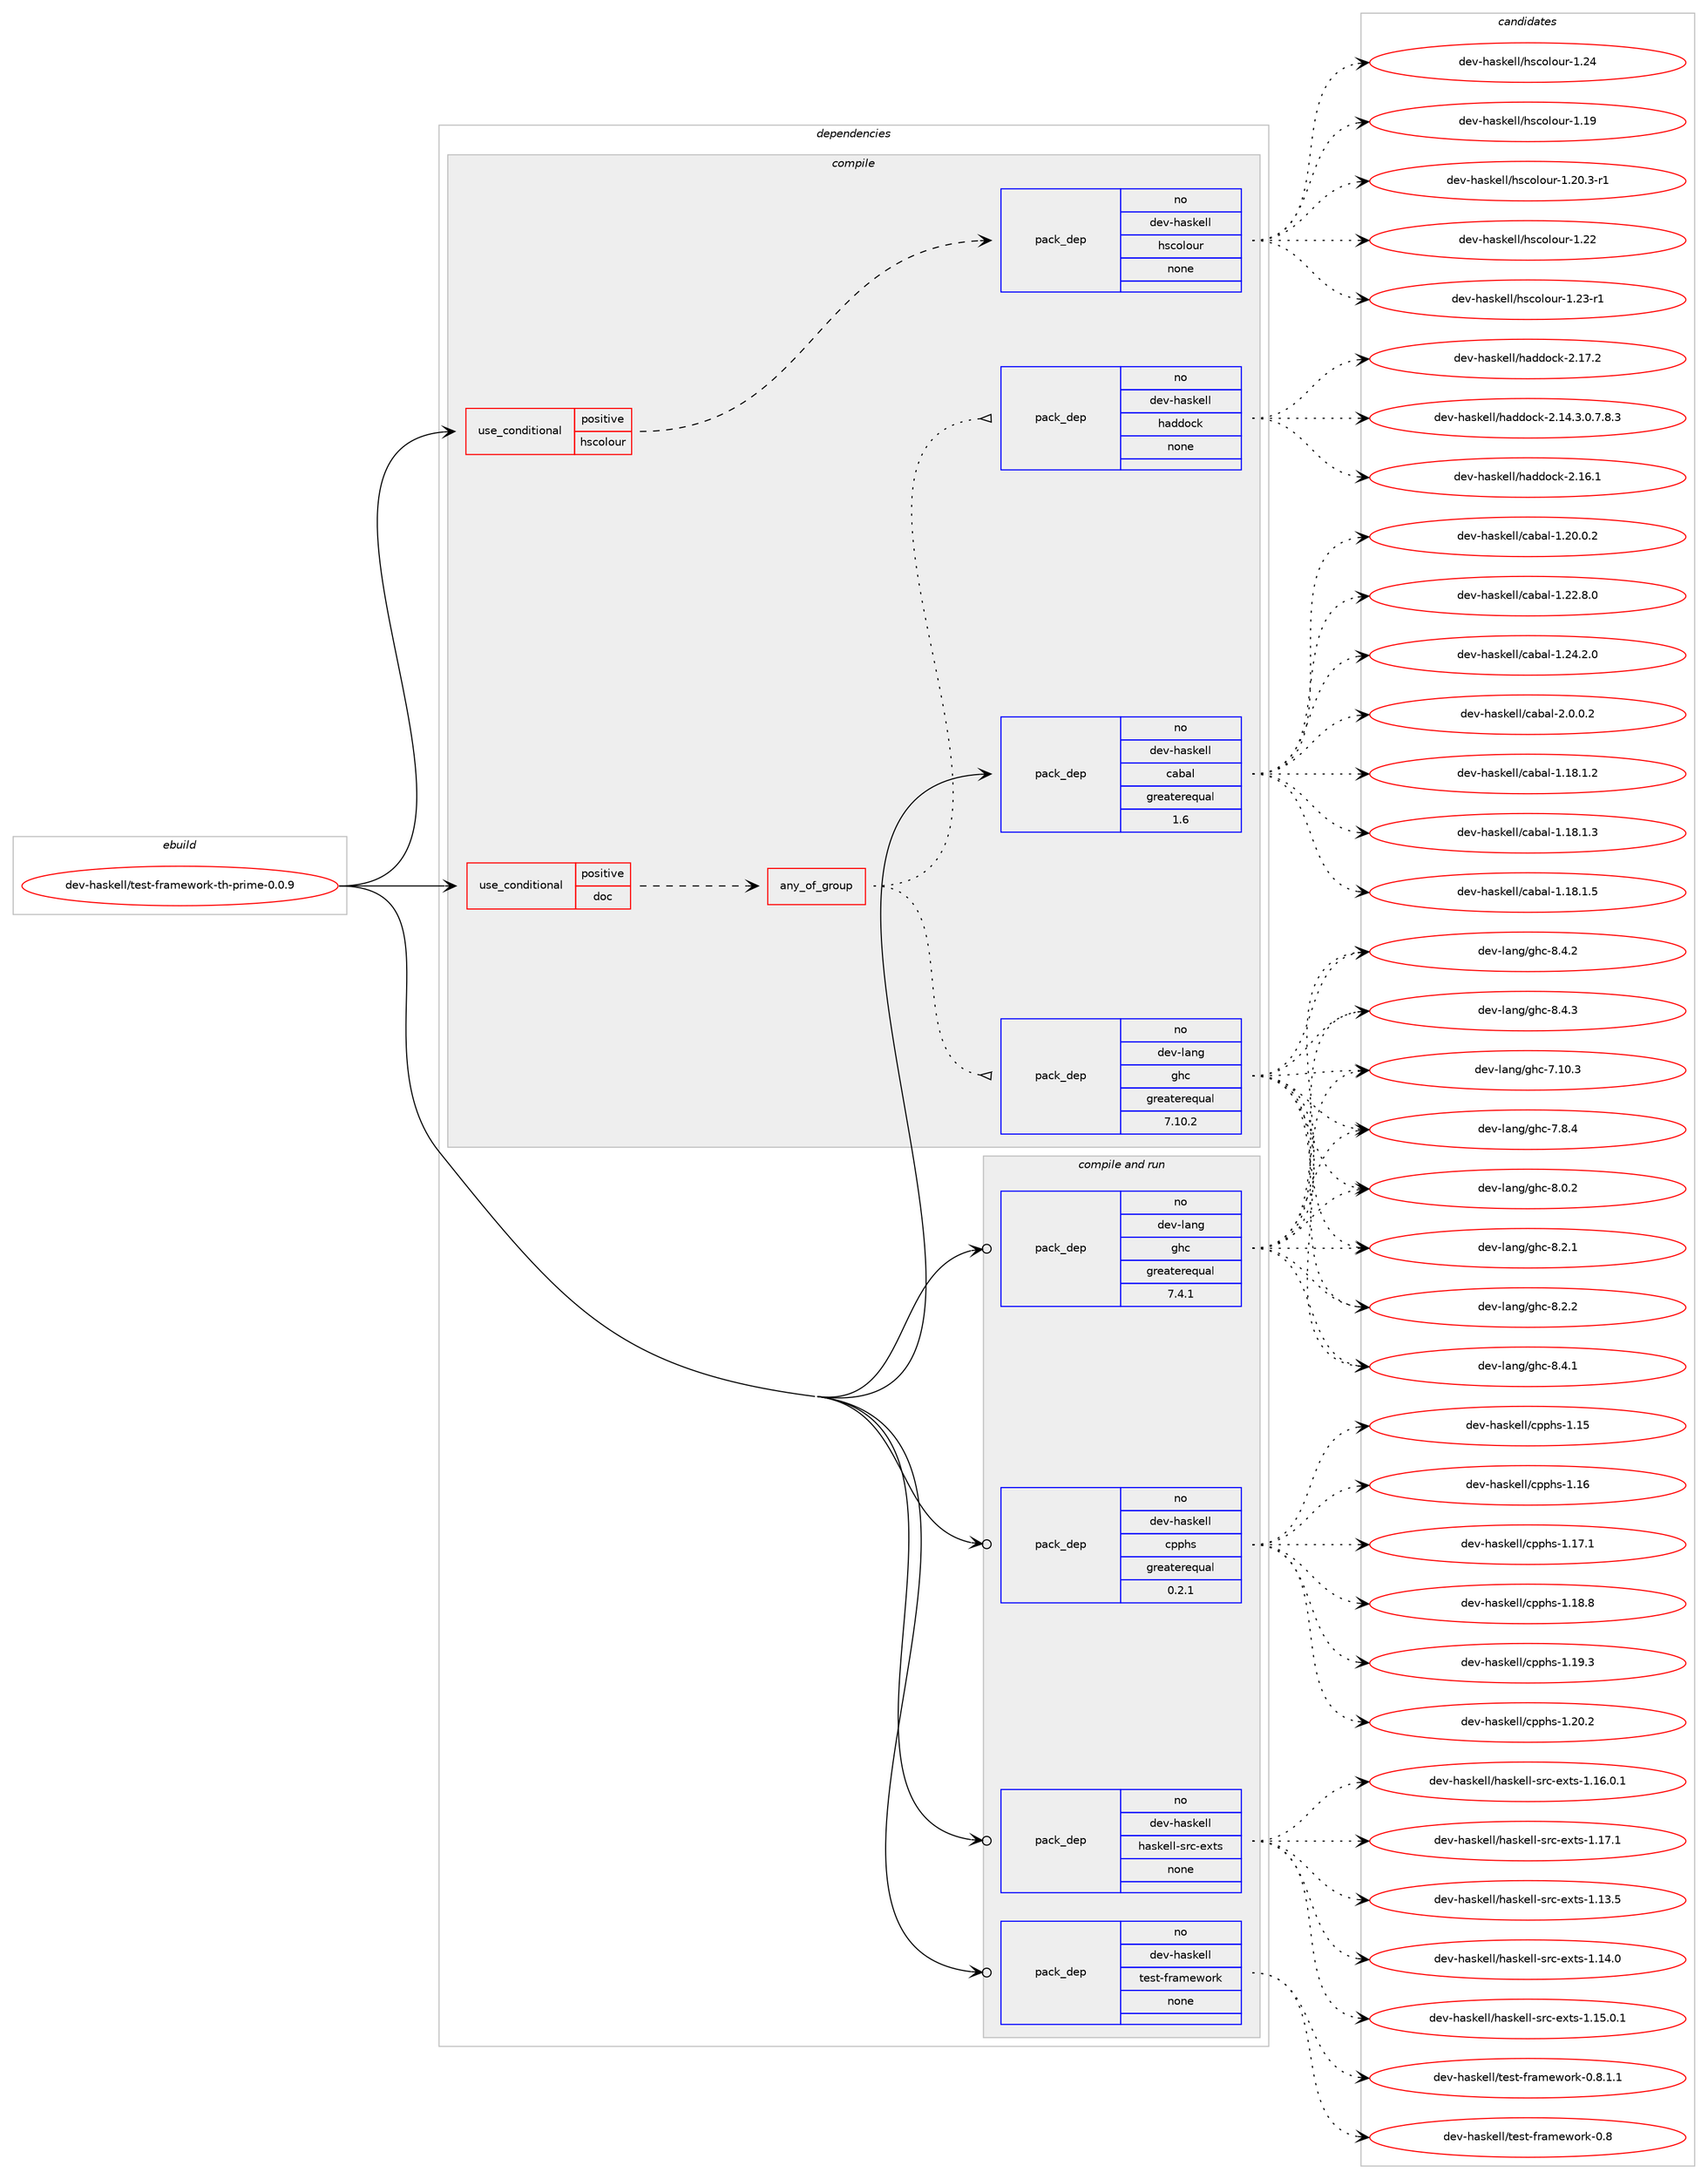 digraph prolog {

# *************
# Graph options
# *************

newrank=true;
concentrate=true;
compound=true;
graph [rankdir=LR,fontname=Helvetica,fontsize=10,ranksep=1.5];#, ranksep=2.5, nodesep=0.2];
edge  [arrowhead=vee];
node  [fontname=Helvetica,fontsize=10];

# **********
# The ebuild
# **********

subgraph cluster_leftcol {
color=gray;
rank=same;
label=<<i>ebuild</i>>;
id [label="dev-haskell/test-framework-th-prime-0.0.9", color=red, width=4, href="../dev-haskell/test-framework-th-prime-0.0.9.svg"];
}

# ****************
# The dependencies
# ****************

subgraph cluster_midcol {
color=gray;
label=<<i>dependencies</i>>;
subgraph cluster_compile {
fillcolor="#eeeeee";
style=filled;
label=<<i>compile</i>>;
subgraph cond361709 {
dependency1345658 [label=<<TABLE BORDER="0" CELLBORDER="1" CELLSPACING="0" CELLPADDING="4"><TR><TD ROWSPAN="3" CELLPADDING="10">use_conditional</TD></TR><TR><TD>positive</TD></TR><TR><TD>doc</TD></TR></TABLE>>, shape=none, color=red];
subgraph any21646 {
dependency1345659 [label=<<TABLE BORDER="0" CELLBORDER="1" CELLSPACING="0" CELLPADDING="4"><TR><TD CELLPADDING="10">any_of_group</TD></TR></TABLE>>, shape=none, color=red];subgraph pack961751 {
dependency1345660 [label=<<TABLE BORDER="0" CELLBORDER="1" CELLSPACING="0" CELLPADDING="4" WIDTH="220"><TR><TD ROWSPAN="6" CELLPADDING="30">pack_dep</TD></TR><TR><TD WIDTH="110">no</TD></TR><TR><TD>dev-haskell</TD></TR><TR><TD>haddock</TD></TR><TR><TD>none</TD></TR><TR><TD></TD></TR></TABLE>>, shape=none, color=blue];
}
dependency1345659:e -> dependency1345660:w [weight=20,style="dotted",arrowhead="oinv"];
subgraph pack961752 {
dependency1345661 [label=<<TABLE BORDER="0" CELLBORDER="1" CELLSPACING="0" CELLPADDING="4" WIDTH="220"><TR><TD ROWSPAN="6" CELLPADDING="30">pack_dep</TD></TR><TR><TD WIDTH="110">no</TD></TR><TR><TD>dev-lang</TD></TR><TR><TD>ghc</TD></TR><TR><TD>greaterequal</TD></TR><TR><TD>7.10.2</TD></TR></TABLE>>, shape=none, color=blue];
}
dependency1345659:e -> dependency1345661:w [weight=20,style="dotted",arrowhead="oinv"];
}
dependency1345658:e -> dependency1345659:w [weight=20,style="dashed",arrowhead="vee"];
}
id:e -> dependency1345658:w [weight=20,style="solid",arrowhead="vee"];
subgraph cond361710 {
dependency1345662 [label=<<TABLE BORDER="0" CELLBORDER="1" CELLSPACING="0" CELLPADDING="4"><TR><TD ROWSPAN="3" CELLPADDING="10">use_conditional</TD></TR><TR><TD>positive</TD></TR><TR><TD>hscolour</TD></TR></TABLE>>, shape=none, color=red];
subgraph pack961753 {
dependency1345663 [label=<<TABLE BORDER="0" CELLBORDER="1" CELLSPACING="0" CELLPADDING="4" WIDTH="220"><TR><TD ROWSPAN="6" CELLPADDING="30">pack_dep</TD></TR><TR><TD WIDTH="110">no</TD></TR><TR><TD>dev-haskell</TD></TR><TR><TD>hscolour</TD></TR><TR><TD>none</TD></TR><TR><TD></TD></TR></TABLE>>, shape=none, color=blue];
}
dependency1345662:e -> dependency1345663:w [weight=20,style="dashed",arrowhead="vee"];
}
id:e -> dependency1345662:w [weight=20,style="solid",arrowhead="vee"];
subgraph pack961754 {
dependency1345664 [label=<<TABLE BORDER="0" CELLBORDER="1" CELLSPACING="0" CELLPADDING="4" WIDTH="220"><TR><TD ROWSPAN="6" CELLPADDING="30">pack_dep</TD></TR><TR><TD WIDTH="110">no</TD></TR><TR><TD>dev-haskell</TD></TR><TR><TD>cabal</TD></TR><TR><TD>greaterequal</TD></TR><TR><TD>1.6</TD></TR></TABLE>>, shape=none, color=blue];
}
id:e -> dependency1345664:w [weight=20,style="solid",arrowhead="vee"];
}
subgraph cluster_compileandrun {
fillcolor="#eeeeee";
style=filled;
label=<<i>compile and run</i>>;
subgraph pack961755 {
dependency1345665 [label=<<TABLE BORDER="0" CELLBORDER="1" CELLSPACING="0" CELLPADDING="4" WIDTH="220"><TR><TD ROWSPAN="6" CELLPADDING="30">pack_dep</TD></TR><TR><TD WIDTH="110">no</TD></TR><TR><TD>dev-haskell</TD></TR><TR><TD>cpphs</TD></TR><TR><TD>greaterequal</TD></TR><TR><TD>0.2.1</TD></TR></TABLE>>, shape=none, color=blue];
}
id:e -> dependency1345665:w [weight=20,style="solid",arrowhead="odotvee"];
subgraph pack961756 {
dependency1345666 [label=<<TABLE BORDER="0" CELLBORDER="1" CELLSPACING="0" CELLPADDING="4" WIDTH="220"><TR><TD ROWSPAN="6" CELLPADDING="30">pack_dep</TD></TR><TR><TD WIDTH="110">no</TD></TR><TR><TD>dev-haskell</TD></TR><TR><TD>haskell-src-exts</TD></TR><TR><TD>none</TD></TR><TR><TD></TD></TR></TABLE>>, shape=none, color=blue];
}
id:e -> dependency1345666:w [weight=20,style="solid",arrowhead="odotvee"];
subgraph pack961757 {
dependency1345667 [label=<<TABLE BORDER="0" CELLBORDER="1" CELLSPACING="0" CELLPADDING="4" WIDTH="220"><TR><TD ROWSPAN="6" CELLPADDING="30">pack_dep</TD></TR><TR><TD WIDTH="110">no</TD></TR><TR><TD>dev-haskell</TD></TR><TR><TD>test-framework</TD></TR><TR><TD>none</TD></TR><TR><TD></TD></TR></TABLE>>, shape=none, color=blue];
}
id:e -> dependency1345667:w [weight=20,style="solid",arrowhead="odotvee"];
subgraph pack961758 {
dependency1345668 [label=<<TABLE BORDER="0" CELLBORDER="1" CELLSPACING="0" CELLPADDING="4" WIDTH="220"><TR><TD ROWSPAN="6" CELLPADDING="30">pack_dep</TD></TR><TR><TD WIDTH="110">no</TD></TR><TR><TD>dev-lang</TD></TR><TR><TD>ghc</TD></TR><TR><TD>greaterequal</TD></TR><TR><TD>7.4.1</TD></TR></TABLE>>, shape=none, color=blue];
}
id:e -> dependency1345668:w [weight=20,style="solid",arrowhead="odotvee"];
}
subgraph cluster_run {
fillcolor="#eeeeee";
style=filled;
label=<<i>run</i>>;
}
}

# **************
# The candidates
# **************

subgraph cluster_choices {
rank=same;
color=gray;
label=<<i>candidates</i>>;

subgraph choice961751 {
color=black;
nodesep=1;
choice1001011184510497115107101108108471049710010011199107455046495246514648465546564651 [label="dev-haskell/haddock-2.14.3.0.7.8.3", color=red, width=4,href="../dev-haskell/haddock-2.14.3.0.7.8.3.svg"];
choice100101118451049711510710110810847104971001001119910745504649544649 [label="dev-haskell/haddock-2.16.1", color=red, width=4,href="../dev-haskell/haddock-2.16.1.svg"];
choice100101118451049711510710110810847104971001001119910745504649554650 [label="dev-haskell/haddock-2.17.2", color=red, width=4,href="../dev-haskell/haddock-2.17.2.svg"];
dependency1345660:e -> choice1001011184510497115107101108108471049710010011199107455046495246514648465546564651:w [style=dotted,weight="100"];
dependency1345660:e -> choice100101118451049711510710110810847104971001001119910745504649544649:w [style=dotted,weight="100"];
dependency1345660:e -> choice100101118451049711510710110810847104971001001119910745504649554650:w [style=dotted,weight="100"];
}
subgraph choice961752 {
color=black;
nodesep=1;
choice1001011184510897110103471031049945554649484651 [label="dev-lang/ghc-7.10.3", color=red, width=4,href="../dev-lang/ghc-7.10.3.svg"];
choice10010111845108971101034710310499455546564652 [label="dev-lang/ghc-7.8.4", color=red, width=4,href="../dev-lang/ghc-7.8.4.svg"];
choice10010111845108971101034710310499455646484650 [label="dev-lang/ghc-8.0.2", color=red, width=4,href="../dev-lang/ghc-8.0.2.svg"];
choice10010111845108971101034710310499455646504649 [label="dev-lang/ghc-8.2.1", color=red, width=4,href="../dev-lang/ghc-8.2.1.svg"];
choice10010111845108971101034710310499455646504650 [label="dev-lang/ghc-8.2.2", color=red, width=4,href="../dev-lang/ghc-8.2.2.svg"];
choice10010111845108971101034710310499455646524649 [label="dev-lang/ghc-8.4.1", color=red, width=4,href="../dev-lang/ghc-8.4.1.svg"];
choice10010111845108971101034710310499455646524650 [label="dev-lang/ghc-8.4.2", color=red, width=4,href="../dev-lang/ghc-8.4.2.svg"];
choice10010111845108971101034710310499455646524651 [label="dev-lang/ghc-8.4.3", color=red, width=4,href="../dev-lang/ghc-8.4.3.svg"];
dependency1345661:e -> choice1001011184510897110103471031049945554649484651:w [style=dotted,weight="100"];
dependency1345661:e -> choice10010111845108971101034710310499455546564652:w [style=dotted,weight="100"];
dependency1345661:e -> choice10010111845108971101034710310499455646484650:w [style=dotted,weight="100"];
dependency1345661:e -> choice10010111845108971101034710310499455646504649:w [style=dotted,weight="100"];
dependency1345661:e -> choice10010111845108971101034710310499455646504650:w [style=dotted,weight="100"];
dependency1345661:e -> choice10010111845108971101034710310499455646524649:w [style=dotted,weight="100"];
dependency1345661:e -> choice10010111845108971101034710310499455646524650:w [style=dotted,weight="100"];
dependency1345661:e -> choice10010111845108971101034710310499455646524651:w [style=dotted,weight="100"];
}
subgraph choice961753 {
color=black;
nodesep=1;
choice100101118451049711510710110810847104115991111081111171144549464957 [label="dev-haskell/hscolour-1.19", color=red, width=4,href="../dev-haskell/hscolour-1.19.svg"];
choice10010111845104971151071011081084710411599111108111117114454946504846514511449 [label="dev-haskell/hscolour-1.20.3-r1", color=red, width=4,href="../dev-haskell/hscolour-1.20.3-r1.svg"];
choice100101118451049711510710110810847104115991111081111171144549465050 [label="dev-haskell/hscolour-1.22", color=red, width=4,href="../dev-haskell/hscolour-1.22.svg"];
choice1001011184510497115107101108108471041159911110811111711445494650514511449 [label="dev-haskell/hscolour-1.23-r1", color=red, width=4,href="../dev-haskell/hscolour-1.23-r1.svg"];
choice100101118451049711510710110810847104115991111081111171144549465052 [label="dev-haskell/hscolour-1.24", color=red, width=4,href="../dev-haskell/hscolour-1.24.svg"];
dependency1345663:e -> choice100101118451049711510710110810847104115991111081111171144549464957:w [style=dotted,weight="100"];
dependency1345663:e -> choice10010111845104971151071011081084710411599111108111117114454946504846514511449:w [style=dotted,weight="100"];
dependency1345663:e -> choice100101118451049711510710110810847104115991111081111171144549465050:w [style=dotted,weight="100"];
dependency1345663:e -> choice1001011184510497115107101108108471041159911110811111711445494650514511449:w [style=dotted,weight="100"];
dependency1345663:e -> choice100101118451049711510710110810847104115991111081111171144549465052:w [style=dotted,weight="100"];
}
subgraph choice961754 {
color=black;
nodesep=1;
choice10010111845104971151071011081084799979897108454946495646494650 [label="dev-haskell/cabal-1.18.1.2", color=red, width=4,href="../dev-haskell/cabal-1.18.1.2.svg"];
choice10010111845104971151071011081084799979897108454946495646494651 [label="dev-haskell/cabal-1.18.1.3", color=red, width=4,href="../dev-haskell/cabal-1.18.1.3.svg"];
choice10010111845104971151071011081084799979897108454946495646494653 [label="dev-haskell/cabal-1.18.1.5", color=red, width=4,href="../dev-haskell/cabal-1.18.1.5.svg"];
choice10010111845104971151071011081084799979897108454946504846484650 [label="dev-haskell/cabal-1.20.0.2", color=red, width=4,href="../dev-haskell/cabal-1.20.0.2.svg"];
choice10010111845104971151071011081084799979897108454946505046564648 [label="dev-haskell/cabal-1.22.8.0", color=red, width=4,href="../dev-haskell/cabal-1.22.8.0.svg"];
choice10010111845104971151071011081084799979897108454946505246504648 [label="dev-haskell/cabal-1.24.2.0", color=red, width=4,href="../dev-haskell/cabal-1.24.2.0.svg"];
choice100101118451049711510710110810847999798971084550464846484650 [label="dev-haskell/cabal-2.0.0.2", color=red, width=4,href="../dev-haskell/cabal-2.0.0.2.svg"];
dependency1345664:e -> choice10010111845104971151071011081084799979897108454946495646494650:w [style=dotted,weight="100"];
dependency1345664:e -> choice10010111845104971151071011081084799979897108454946495646494651:w [style=dotted,weight="100"];
dependency1345664:e -> choice10010111845104971151071011081084799979897108454946495646494653:w [style=dotted,weight="100"];
dependency1345664:e -> choice10010111845104971151071011081084799979897108454946504846484650:w [style=dotted,weight="100"];
dependency1345664:e -> choice10010111845104971151071011081084799979897108454946505046564648:w [style=dotted,weight="100"];
dependency1345664:e -> choice10010111845104971151071011081084799979897108454946505246504648:w [style=dotted,weight="100"];
dependency1345664:e -> choice100101118451049711510710110810847999798971084550464846484650:w [style=dotted,weight="100"];
}
subgraph choice961755 {
color=black;
nodesep=1;
choice100101118451049711510710110810847991121121041154549464953 [label="dev-haskell/cpphs-1.15", color=red, width=4,href="../dev-haskell/cpphs-1.15.svg"];
choice100101118451049711510710110810847991121121041154549464954 [label="dev-haskell/cpphs-1.16", color=red, width=4,href="../dev-haskell/cpphs-1.16.svg"];
choice1001011184510497115107101108108479911211210411545494649554649 [label="dev-haskell/cpphs-1.17.1", color=red, width=4,href="../dev-haskell/cpphs-1.17.1.svg"];
choice1001011184510497115107101108108479911211210411545494649564656 [label="dev-haskell/cpphs-1.18.8", color=red, width=4,href="../dev-haskell/cpphs-1.18.8.svg"];
choice1001011184510497115107101108108479911211210411545494649574651 [label="dev-haskell/cpphs-1.19.3", color=red, width=4,href="../dev-haskell/cpphs-1.19.3.svg"];
choice1001011184510497115107101108108479911211210411545494650484650 [label="dev-haskell/cpphs-1.20.2", color=red, width=4,href="../dev-haskell/cpphs-1.20.2.svg"];
dependency1345665:e -> choice100101118451049711510710110810847991121121041154549464953:w [style=dotted,weight="100"];
dependency1345665:e -> choice100101118451049711510710110810847991121121041154549464954:w [style=dotted,weight="100"];
dependency1345665:e -> choice1001011184510497115107101108108479911211210411545494649554649:w [style=dotted,weight="100"];
dependency1345665:e -> choice1001011184510497115107101108108479911211210411545494649564656:w [style=dotted,weight="100"];
dependency1345665:e -> choice1001011184510497115107101108108479911211210411545494649574651:w [style=dotted,weight="100"];
dependency1345665:e -> choice1001011184510497115107101108108479911211210411545494650484650:w [style=dotted,weight="100"];
}
subgraph choice961756 {
color=black;
nodesep=1;
choice1001011184510497115107101108108471049711510710110810845115114994510112011611545494649514653 [label="dev-haskell/haskell-src-exts-1.13.5", color=red, width=4,href="../dev-haskell/haskell-src-exts-1.13.5.svg"];
choice1001011184510497115107101108108471049711510710110810845115114994510112011611545494649524648 [label="dev-haskell/haskell-src-exts-1.14.0", color=red, width=4,href="../dev-haskell/haskell-src-exts-1.14.0.svg"];
choice10010111845104971151071011081084710497115107101108108451151149945101120116115454946495346484649 [label="dev-haskell/haskell-src-exts-1.15.0.1", color=red, width=4,href="../dev-haskell/haskell-src-exts-1.15.0.1.svg"];
choice10010111845104971151071011081084710497115107101108108451151149945101120116115454946495446484649 [label="dev-haskell/haskell-src-exts-1.16.0.1", color=red, width=4,href="../dev-haskell/haskell-src-exts-1.16.0.1.svg"];
choice1001011184510497115107101108108471049711510710110810845115114994510112011611545494649554649 [label="dev-haskell/haskell-src-exts-1.17.1", color=red, width=4,href="../dev-haskell/haskell-src-exts-1.17.1.svg"];
dependency1345666:e -> choice1001011184510497115107101108108471049711510710110810845115114994510112011611545494649514653:w [style=dotted,weight="100"];
dependency1345666:e -> choice1001011184510497115107101108108471049711510710110810845115114994510112011611545494649524648:w [style=dotted,weight="100"];
dependency1345666:e -> choice10010111845104971151071011081084710497115107101108108451151149945101120116115454946495346484649:w [style=dotted,weight="100"];
dependency1345666:e -> choice10010111845104971151071011081084710497115107101108108451151149945101120116115454946495446484649:w [style=dotted,weight="100"];
dependency1345666:e -> choice1001011184510497115107101108108471049711510710110810845115114994510112011611545494649554649:w [style=dotted,weight="100"];
}
subgraph choice961757 {
color=black;
nodesep=1;
choice100101118451049711510710110810847116101115116451021149710910111911111410745484656 [label="dev-haskell/test-framework-0.8", color=red, width=4,href="../dev-haskell/test-framework-0.8.svg"];
choice10010111845104971151071011081084711610111511645102114971091011191111141074548465646494649 [label="dev-haskell/test-framework-0.8.1.1", color=red, width=4,href="../dev-haskell/test-framework-0.8.1.1.svg"];
dependency1345667:e -> choice100101118451049711510710110810847116101115116451021149710910111911111410745484656:w [style=dotted,weight="100"];
dependency1345667:e -> choice10010111845104971151071011081084711610111511645102114971091011191111141074548465646494649:w [style=dotted,weight="100"];
}
subgraph choice961758 {
color=black;
nodesep=1;
choice1001011184510897110103471031049945554649484651 [label="dev-lang/ghc-7.10.3", color=red, width=4,href="../dev-lang/ghc-7.10.3.svg"];
choice10010111845108971101034710310499455546564652 [label="dev-lang/ghc-7.8.4", color=red, width=4,href="../dev-lang/ghc-7.8.4.svg"];
choice10010111845108971101034710310499455646484650 [label="dev-lang/ghc-8.0.2", color=red, width=4,href="../dev-lang/ghc-8.0.2.svg"];
choice10010111845108971101034710310499455646504649 [label="dev-lang/ghc-8.2.1", color=red, width=4,href="../dev-lang/ghc-8.2.1.svg"];
choice10010111845108971101034710310499455646504650 [label="dev-lang/ghc-8.2.2", color=red, width=4,href="../dev-lang/ghc-8.2.2.svg"];
choice10010111845108971101034710310499455646524649 [label="dev-lang/ghc-8.4.1", color=red, width=4,href="../dev-lang/ghc-8.4.1.svg"];
choice10010111845108971101034710310499455646524650 [label="dev-lang/ghc-8.4.2", color=red, width=4,href="../dev-lang/ghc-8.4.2.svg"];
choice10010111845108971101034710310499455646524651 [label="dev-lang/ghc-8.4.3", color=red, width=4,href="../dev-lang/ghc-8.4.3.svg"];
dependency1345668:e -> choice1001011184510897110103471031049945554649484651:w [style=dotted,weight="100"];
dependency1345668:e -> choice10010111845108971101034710310499455546564652:w [style=dotted,weight="100"];
dependency1345668:e -> choice10010111845108971101034710310499455646484650:w [style=dotted,weight="100"];
dependency1345668:e -> choice10010111845108971101034710310499455646504649:w [style=dotted,weight="100"];
dependency1345668:e -> choice10010111845108971101034710310499455646504650:w [style=dotted,weight="100"];
dependency1345668:e -> choice10010111845108971101034710310499455646524649:w [style=dotted,weight="100"];
dependency1345668:e -> choice10010111845108971101034710310499455646524650:w [style=dotted,weight="100"];
dependency1345668:e -> choice10010111845108971101034710310499455646524651:w [style=dotted,weight="100"];
}
}

}
